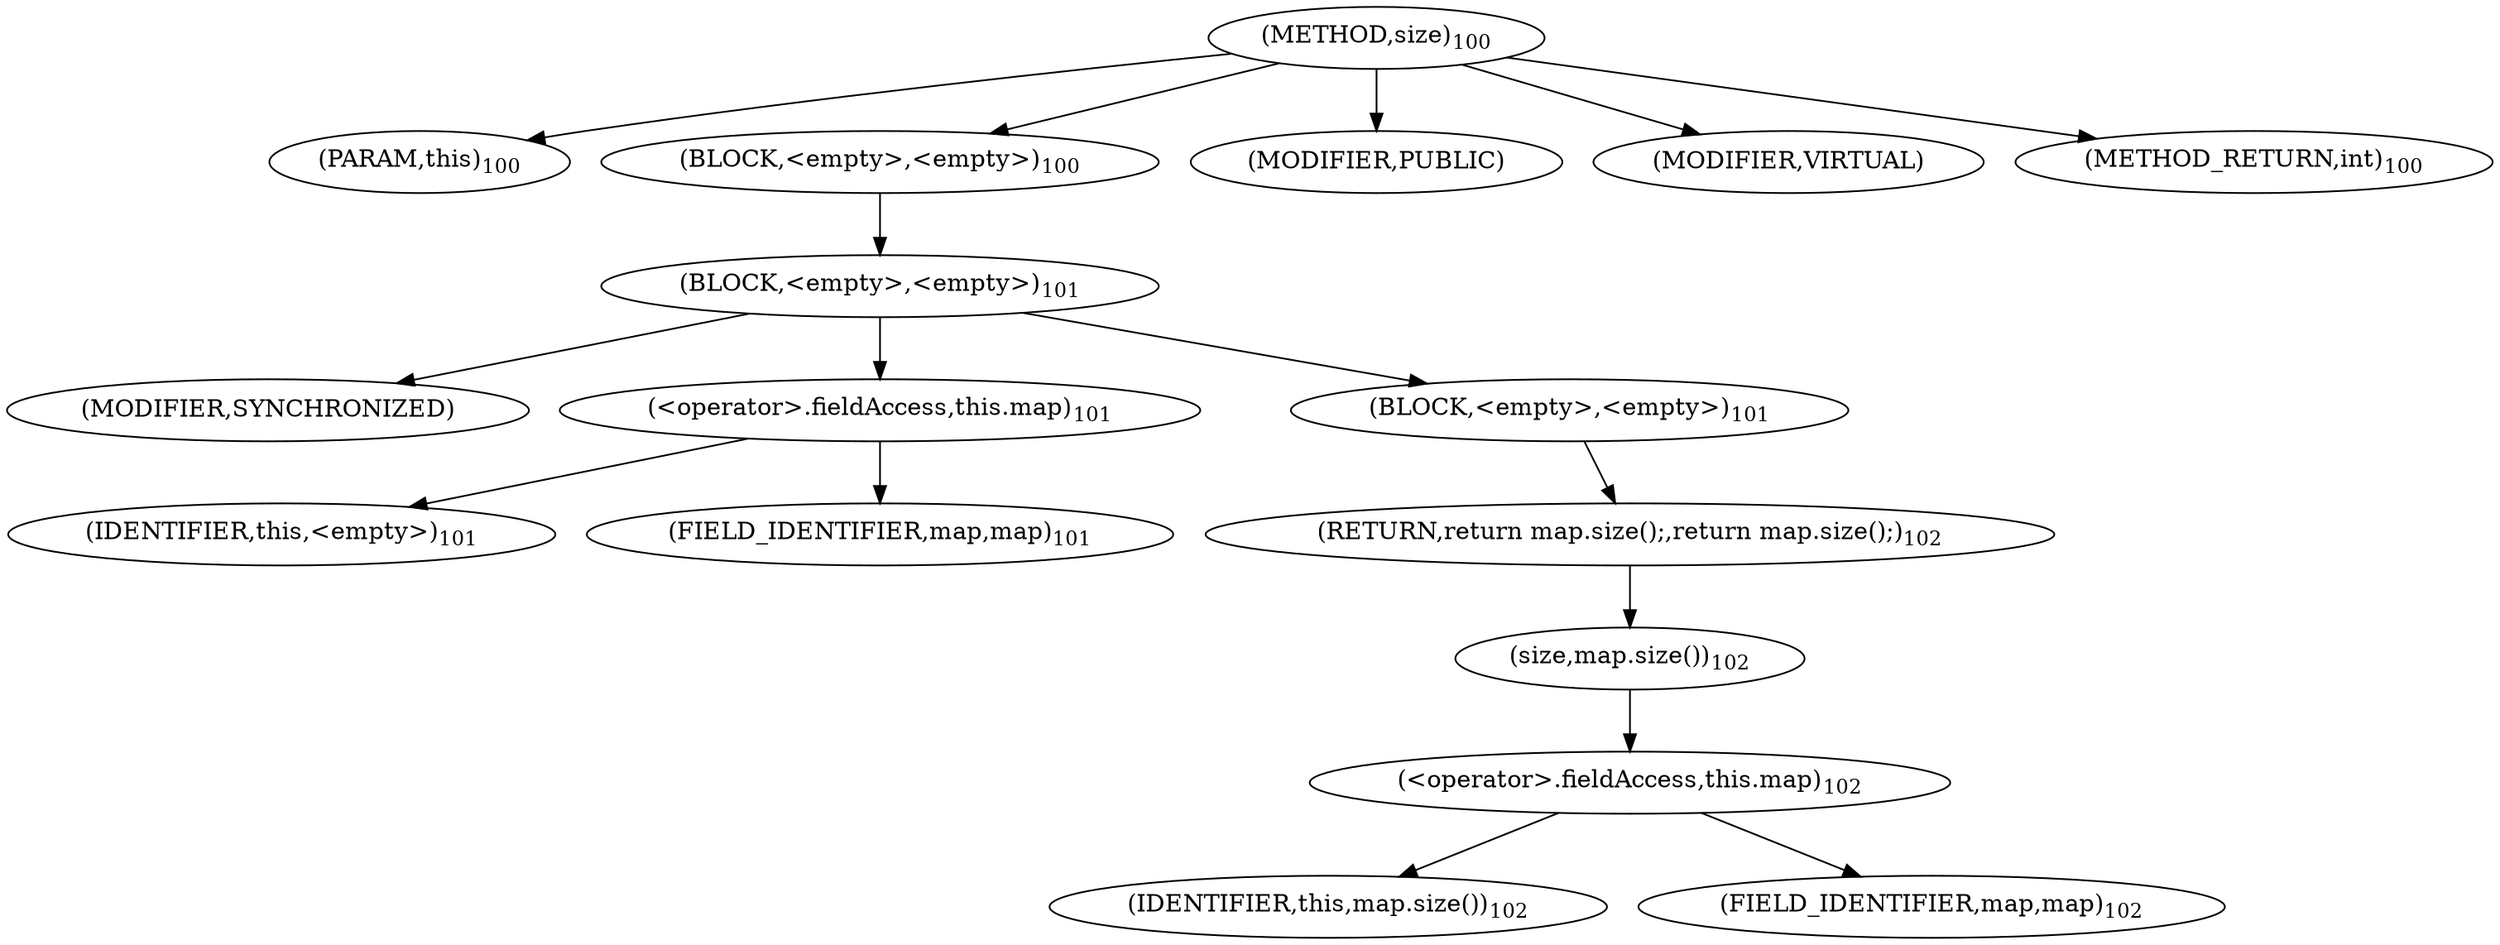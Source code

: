 digraph "size" {  
"271" [label = <(METHOD,size)<SUB>100</SUB>> ]
"272" [label = <(PARAM,this)<SUB>100</SUB>> ]
"273" [label = <(BLOCK,&lt;empty&gt;,&lt;empty&gt;)<SUB>100</SUB>> ]
"274" [label = <(BLOCK,&lt;empty&gt;,&lt;empty&gt;)<SUB>101</SUB>> ]
"275" [label = <(MODIFIER,SYNCHRONIZED)> ]
"276" [label = <(&lt;operator&gt;.fieldAccess,this.map)<SUB>101</SUB>> ]
"277" [label = <(IDENTIFIER,this,&lt;empty&gt;)<SUB>101</SUB>> ]
"278" [label = <(FIELD_IDENTIFIER,map,map)<SUB>101</SUB>> ]
"279" [label = <(BLOCK,&lt;empty&gt;,&lt;empty&gt;)<SUB>101</SUB>> ]
"280" [label = <(RETURN,return map.size();,return map.size();)<SUB>102</SUB>> ]
"281" [label = <(size,map.size())<SUB>102</SUB>> ]
"282" [label = <(&lt;operator&gt;.fieldAccess,this.map)<SUB>102</SUB>> ]
"283" [label = <(IDENTIFIER,this,map.size())<SUB>102</SUB>> ]
"284" [label = <(FIELD_IDENTIFIER,map,map)<SUB>102</SUB>> ]
"285" [label = <(MODIFIER,PUBLIC)> ]
"286" [label = <(MODIFIER,VIRTUAL)> ]
"287" [label = <(METHOD_RETURN,int)<SUB>100</SUB>> ]
  "271" -> "272" 
  "271" -> "273" 
  "271" -> "285" 
  "271" -> "286" 
  "271" -> "287" 
  "273" -> "274" 
  "274" -> "275" 
  "274" -> "276" 
  "274" -> "279" 
  "276" -> "277" 
  "276" -> "278" 
  "279" -> "280" 
  "280" -> "281" 
  "281" -> "282" 
  "282" -> "283" 
  "282" -> "284" 
}
